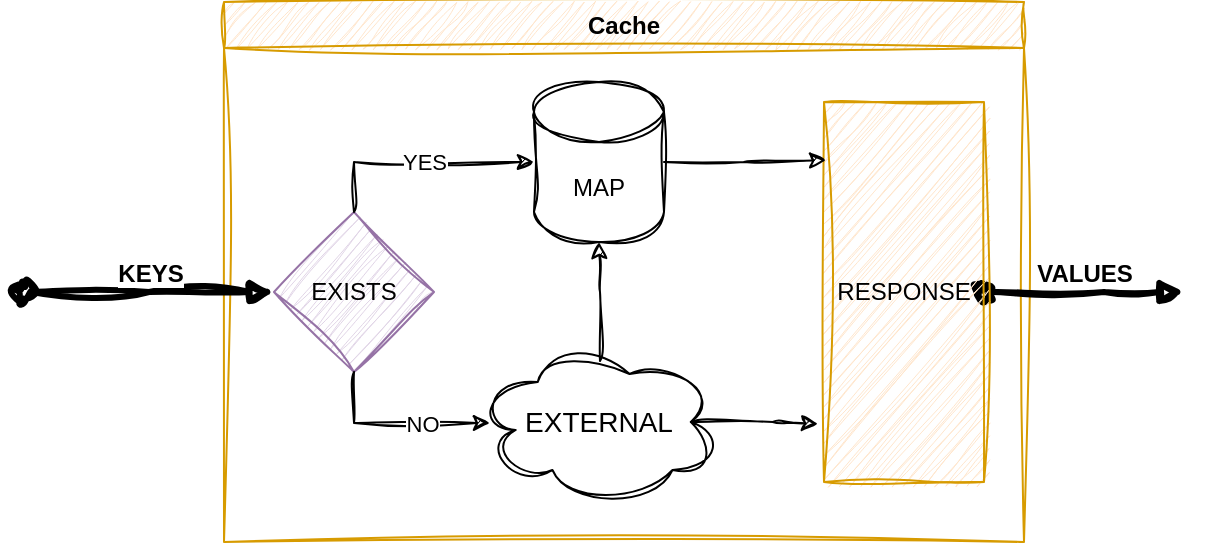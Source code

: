 <mxfile version="22.1.16" type="github">
  <diagram name="Page-1" id="2YBvvXClWsGukQMizWep">
    <mxGraphModel dx="684" dy="325" grid="1" gridSize="10" guides="1" tooltips="1" connect="1" arrows="1" fold="1" page="1" pageScale="1" pageWidth="850" pageHeight="1100" math="0" shadow="0">
      <root>
        <mxCell id="0" />
        <mxCell id="1" parent="0" />
        <mxCell id="YcWAjNrXuXhaVXsh1sb0-1" value="Cache" style="swimlane;whiteSpace=wrap;html=1;fillColor=#ffe6cc;strokeColor=#d79b00;sketch=1;curveFitting=1;jiggle=2;" parent="1" vertex="1">
          <mxGeometry x="290" y="340" width="400" height="270" as="geometry" />
        </mxCell>
        <mxCell id="YcWAjNrXuXhaVXsh1sb0-2" value="VALUES" style="html=1;verticalAlign=bottom;startArrow=oval;endArrow=block;startSize=8;edgeStyle=elbowEdgeStyle;elbow=vertical;curved=0;rounded=0;exitX=1;exitY=0.5;exitDx=0;exitDy=0;strokeWidth=3;fontSize=12;fontStyle=1;sketch=1;curveFitting=1;jiggle=2;" parent="YcWAjNrXuXhaVXsh1sb0-1" source="YcWAjNrXuXhaVXsh1sb0-7" edge="1">
          <mxGeometry relative="1" as="geometry">
            <mxPoint x="-80" y="570" as="sourcePoint" />
            <mxPoint x="480" y="145" as="targetPoint" />
            <Array as="points">
              <mxPoint x="440" y="145" />
            </Array>
          </mxGeometry>
        </mxCell>
        <mxCell id="YcWAjNrXuXhaVXsh1sb0-4" value="EXTERNAL" style="ellipse;shape=cloud;whiteSpace=wrap;html=1;fontSize=14;sketch=1;curveFitting=1;jiggle=2;" parent="YcWAjNrXuXhaVXsh1sb0-1" vertex="1">
          <mxGeometry x="126.25" y="170" width="122.5" height="80" as="geometry" />
        </mxCell>
        <mxCell id="vSAnfTRSjDq2wXXxBvjO-1" value="EXISTS" style="rhombus;whiteSpace=wrap;html=1;fillColor=#e1d5e7;strokeColor=#9673a6;sketch=1;curveFitting=1;jiggle=2;" vertex="1" parent="YcWAjNrXuXhaVXsh1sb0-1">
          <mxGeometry x="25" y="105" width="80" height="80" as="geometry" />
        </mxCell>
        <mxCell id="YcWAjNrXuXhaVXsh1sb0-6" value="MAP" style="shape=cylinder3;whiteSpace=wrap;html=1;boundedLbl=1;backgroundOutline=1;size=15;sketch=1;curveFitting=1;jiggle=2;" parent="YcWAjNrXuXhaVXsh1sb0-1" vertex="1">
          <mxGeometry x="155" y="40" width="65" height="80" as="geometry" />
        </mxCell>
        <mxCell id="vSAnfTRSjDq2wXXxBvjO-2" style="edgeStyle=orthogonalEdgeStyle;rounded=0;orthogonalLoop=1;jettySize=auto;html=1;exitX=0.5;exitY=0;exitDx=0;exitDy=0;entryX=0;entryY=0.5;entryDx=0;entryDy=0;entryPerimeter=0;sketch=1;curveFitting=1;jiggle=2;" edge="1" parent="YcWAjNrXuXhaVXsh1sb0-1" source="vSAnfTRSjDq2wXXxBvjO-1" target="YcWAjNrXuXhaVXsh1sb0-6">
          <mxGeometry relative="1" as="geometry">
            <mxPoint x="210" y="120" as="targetPoint" />
          </mxGeometry>
        </mxCell>
        <mxCell id="vSAnfTRSjDq2wXXxBvjO-11" value="YES" style="edgeLabel;html=1;align=center;verticalAlign=middle;resizable=0;points=[];" vertex="1" connectable="0" parent="vSAnfTRSjDq2wXXxBvjO-2">
          <mxGeometry x="0.217" relative="1" as="geometry">
            <mxPoint x="-10" as="offset" />
          </mxGeometry>
        </mxCell>
        <mxCell id="vSAnfTRSjDq2wXXxBvjO-4" style="edgeStyle=orthogonalEdgeStyle;rounded=0;orthogonalLoop=1;jettySize=auto;html=1;exitX=0.5;exitY=1;exitDx=0;exitDy=0;entryX=0.055;entryY=0.506;entryDx=0;entryDy=0;entryPerimeter=0;sketch=1;curveFitting=1;jiggle=2;" edge="1" parent="YcWAjNrXuXhaVXsh1sb0-1" source="vSAnfTRSjDq2wXXxBvjO-1" target="YcWAjNrXuXhaVXsh1sb0-4">
          <mxGeometry relative="1" as="geometry">
            <mxPoint x="120" y="210" as="targetPoint" />
            <Array as="points">
              <mxPoint x="65" y="211" />
            </Array>
          </mxGeometry>
        </mxCell>
        <mxCell id="vSAnfTRSjDq2wXXxBvjO-12" value="NO" style="edgeLabel;html=1;align=center;verticalAlign=middle;resizable=0;points=[];" vertex="1" connectable="0" parent="vSAnfTRSjDq2wXXxBvjO-4">
          <mxGeometry x="0.262" relative="1" as="geometry">
            <mxPoint as="offset" />
          </mxGeometry>
        </mxCell>
        <mxCell id="YcWAjNrXuXhaVXsh1sb0-7" value="RESPONSE" style="rounded=0;whiteSpace=wrap;html=1;glass=0;sketch=1;curveFitting=1;jiggle=2;fillColor=#ffe6cc;strokeColor=#d79b00;" parent="YcWAjNrXuXhaVXsh1sb0-1" vertex="1">
          <mxGeometry x="300" y="50" width="80" height="190" as="geometry" />
        </mxCell>
        <mxCell id="vSAnfTRSjDq2wXXxBvjO-7" style="edgeStyle=orthogonalEdgeStyle;rounded=0;orthogonalLoop=1;jettySize=auto;html=1;exitX=1;exitY=0.5;exitDx=0;exitDy=0;exitPerimeter=0;entryX=0.013;entryY=0.153;entryDx=0;entryDy=0;entryPerimeter=0;sketch=1;curveFitting=1;jiggle=2;" edge="1" parent="YcWAjNrXuXhaVXsh1sb0-1" source="YcWAjNrXuXhaVXsh1sb0-6" target="YcWAjNrXuXhaVXsh1sb0-7">
          <mxGeometry relative="1" as="geometry" />
        </mxCell>
        <mxCell id="vSAnfTRSjDq2wXXxBvjO-8" style="edgeStyle=orthogonalEdgeStyle;rounded=0;orthogonalLoop=1;jettySize=auto;html=1;exitX=0.875;exitY=0.5;exitDx=0;exitDy=0;exitPerimeter=0;entryX=-0.037;entryY=0.847;entryDx=0;entryDy=0;entryPerimeter=0;sketch=1;curveFitting=1;jiggle=2;" edge="1" parent="YcWAjNrXuXhaVXsh1sb0-1" source="YcWAjNrXuXhaVXsh1sb0-4" target="YcWAjNrXuXhaVXsh1sb0-7">
          <mxGeometry relative="1" as="geometry" />
        </mxCell>
        <mxCell id="vSAnfTRSjDq2wXXxBvjO-9" style="edgeStyle=orthogonalEdgeStyle;rounded=0;orthogonalLoop=1;jettySize=auto;html=1;entryX=0.5;entryY=1;entryDx=0;entryDy=0;entryPerimeter=0;exitX=0.504;exitY=0.119;exitDx=0;exitDy=0;exitPerimeter=0;sketch=1;curveFitting=1;jiggle=2;" edge="1" parent="YcWAjNrXuXhaVXsh1sb0-1" source="YcWAjNrXuXhaVXsh1sb0-4" target="YcWAjNrXuXhaVXsh1sb0-6">
          <mxGeometry relative="1" as="geometry" />
        </mxCell>
        <mxCell id="aM9ryv3xv72pqoxQDRHE-3" value="KEYS" style="html=1;verticalAlign=bottom;startArrow=oval;endArrow=block;startSize=8;edgeStyle=elbowEdgeStyle;elbow=vertical;curved=0;rounded=0;strokeWidth=3;fontSize=12;fontStyle=1;sketch=1;curveFitting=1;jiggle=2;entryX=0;entryY=0.5;entryDx=0;entryDy=0;" parent="1" edge="1" target="vSAnfTRSjDq2wXXxBvjO-1">
          <mxGeometry relative="1" as="geometry">
            <mxPoint x="190" y="485" as="sourcePoint" />
            <mxPoint x="230" y="480" as="targetPoint" />
            <mxPoint as="offset" />
            <Array as="points" />
          </mxGeometry>
        </mxCell>
      </root>
    </mxGraphModel>
  </diagram>
</mxfile>
